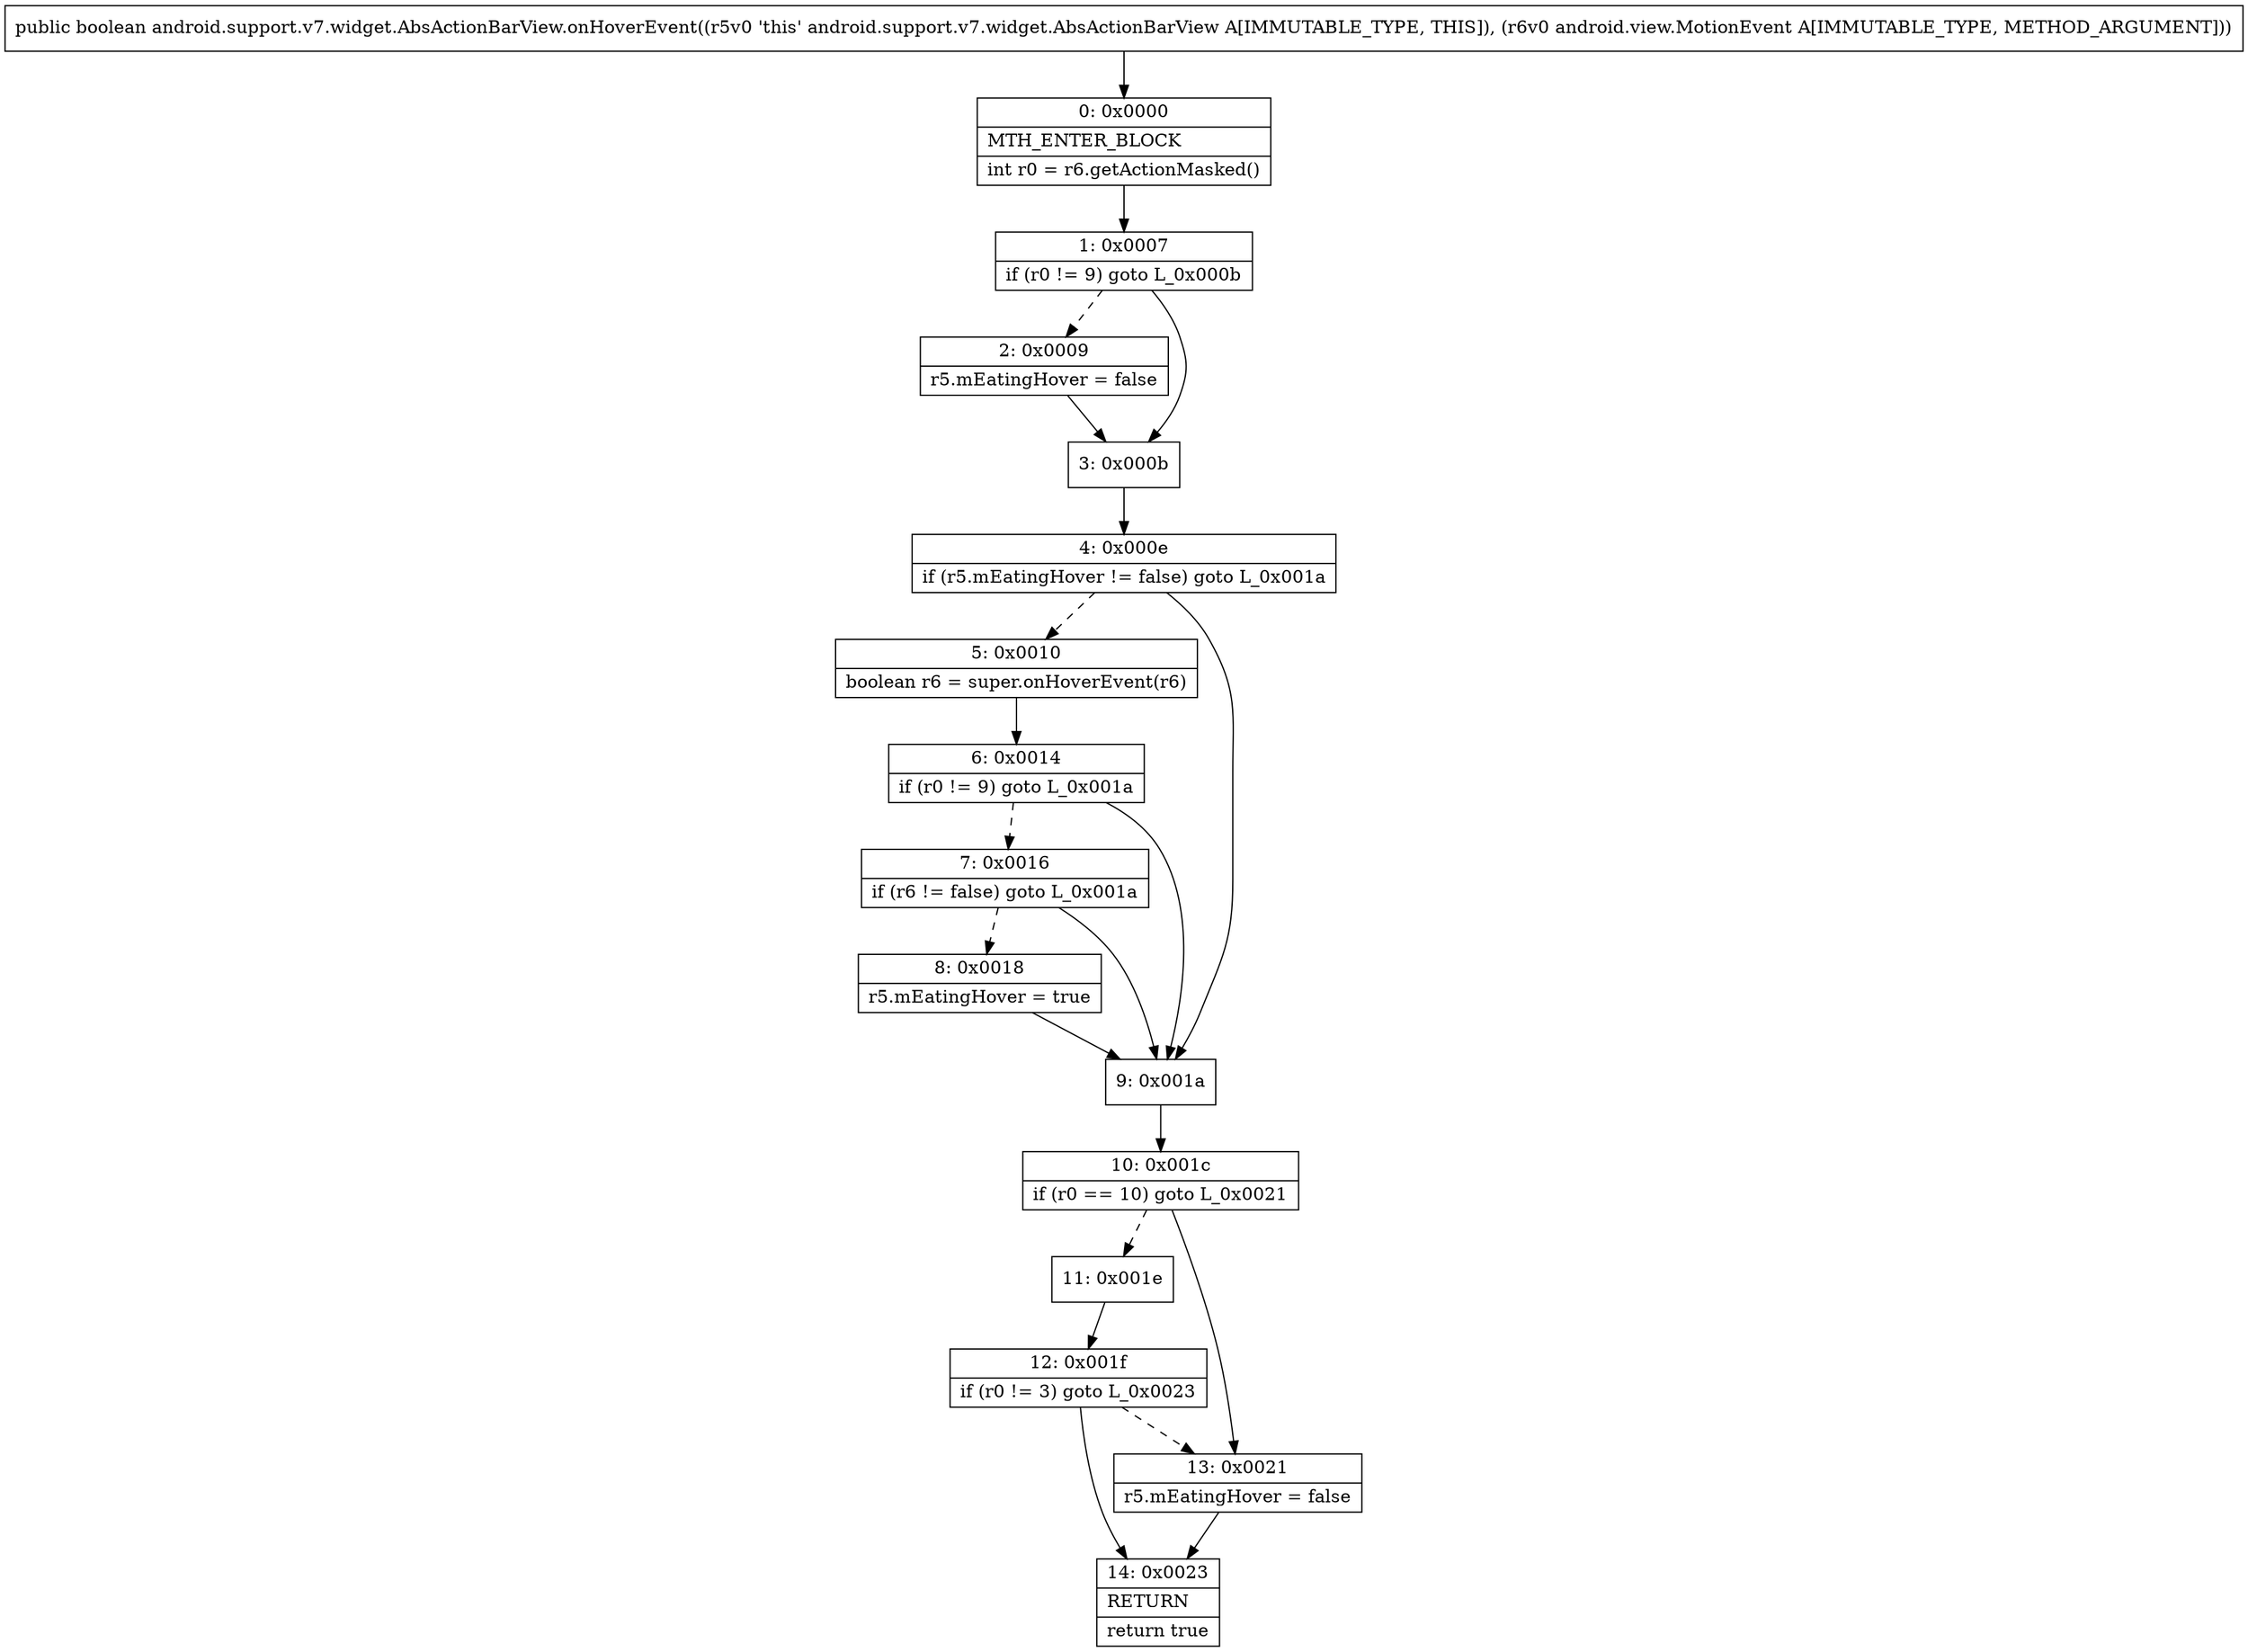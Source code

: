 digraph "CFG forandroid.support.v7.widget.AbsActionBarView.onHoverEvent(Landroid\/view\/MotionEvent;)Z" {
Node_0 [shape=record,label="{0\:\ 0x0000|MTH_ENTER_BLOCK\l|int r0 = r6.getActionMasked()\l}"];
Node_1 [shape=record,label="{1\:\ 0x0007|if (r0 != 9) goto L_0x000b\l}"];
Node_2 [shape=record,label="{2\:\ 0x0009|r5.mEatingHover = false\l}"];
Node_3 [shape=record,label="{3\:\ 0x000b}"];
Node_4 [shape=record,label="{4\:\ 0x000e|if (r5.mEatingHover != false) goto L_0x001a\l}"];
Node_5 [shape=record,label="{5\:\ 0x0010|boolean r6 = super.onHoverEvent(r6)\l}"];
Node_6 [shape=record,label="{6\:\ 0x0014|if (r0 != 9) goto L_0x001a\l}"];
Node_7 [shape=record,label="{7\:\ 0x0016|if (r6 != false) goto L_0x001a\l}"];
Node_8 [shape=record,label="{8\:\ 0x0018|r5.mEatingHover = true\l}"];
Node_9 [shape=record,label="{9\:\ 0x001a}"];
Node_10 [shape=record,label="{10\:\ 0x001c|if (r0 == 10) goto L_0x0021\l}"];
Node_11 [shape=record,label="{11\:\ 0x001e}"];
Node_12 [shape=record,label="{12\:\ 0x001f|if (r0 != 3) goto L_0x0023\l}"];
Node_13 [shape=record,label="{13\:\ 0x0021|r5.mEatingHover = false\l}"];
Node_14 [shape=record,label="{14\:\ 0x0023|RETURN\l|return true\l}"];
MethodNode[shape=record,label="{public boolean android.support.v7.widget.AbsActionBarView.onHoverEvent((r5v0 'this' android.support.v7.widget.AbsActionBarView A[IMMUTABLE_TYPE, THIS]), (r6v0 android.view.MotionEvent A[IMMUTABLE_TYPE, METHOD_ARGUMENT])) }"];
MethodNode -> Node_0;
Node_0 -> Node_1;
Node_1 -> Node_2[style=dashed];
Node_1 -> Node_3;
Node_2 -> Node_3;
Node_3 -> Node_4;
Node_4 -> Node_5[style=dashed];
Node_4 -> Node_9;
Node_5 -> Node_6;
Node_6 -> Node_7[style=dashed];
Node_6 -> Node_9;
Node_7 -> Node_8[style=dashed];
Node_7 -> Node_9;
Node_8 -> Node_9;
Node_9 -> Node_10;
Node_10 -> Node_11[style=dashed];
Node_10 -> Node_13;
Node_11 -> Node_12;
Node_12 -> Node_13[style=dashed];
Node_12 -> Node_14;
Node_13 -> Node_14;
}

